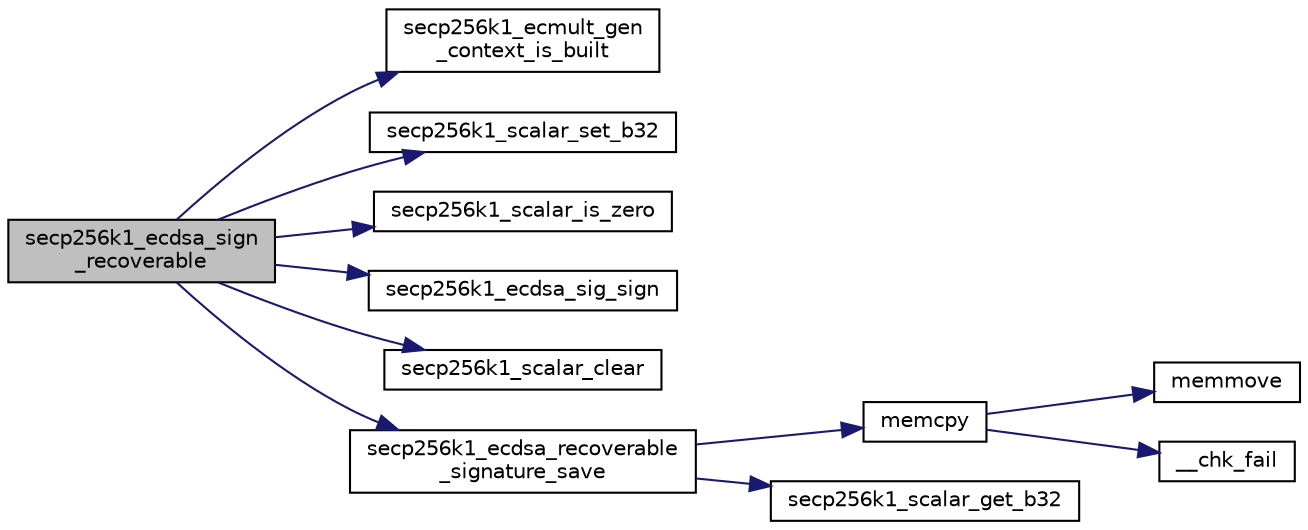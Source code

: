 digraph "secp256k1_ecdsa_sign_recoverable"
{
  edge [fontname="Helvetica",fontsize="10",labelfontname="Helvetica",labelfontsize="10"];
  node [fontname="Helvetica",fontsize="10",shape=record];
  rankdir="LR";
  Node252 [label="secp256k1_ecdsa_sign\l_recoverable",height=0.2,width=0.4,color="black", fillcolor="grey75", style="filled", fontcolor="black"];
  Node252 -> Node253 [color="midnightblue",fontsize="10",style="solid",fontname="Helvetica"];
  Node253 [label="secp256k1_ecmult_gen\l_context_is_built",height=0.2,width=0.4,color="black", fillcolor="white", style="filled",URL="$d6/d76/ecmult__gen_8h.html#a9a40662d6ed2cbab43dbddc25f570f97"];
  Node252 -> Node254 [color="midnightblue",fontsize="10",style="solid",fontname="Helvetica"];
  Node254 [label="secp256k1_scalar_set_b32",height=0.2,width=0.4,color="black", fillcolor="white", style="filled",URL="$db/d94/scalar_8h.html#a25cc2d45ae1d1765d07c3313cdf46fa0",tooltip="Set a scalar from a big endian byte array. "];
  Node252 -> Node255 [color="midnightblue",fontsize="10",style="solid",fontname="Helvetica"];
  Node255 [label="secp256k1_scalar_is_zero",height=0.2,width=0.4,color="black", fillcolor="white", style="filled",URL="$db/d94/scalar_8h.html#a3f0ac84fe49a1c1f51212582a2c149d4",tooltip="Check whether a scalar equals zero. "];
  Node252 -> Node256 [color="midnightblue",fontsize="10",style="solid",fontname="Helvetica"];
  Node256 [label="secp256k1_ecdsa_sig_sign",height=0.2,width=0.4,color="black", fillcolor="white", style="filled",URL="$d5/d5d/ecdsa_8h.html#a5bf6905e00ae8571465a52e3165c6e6e"];
  Node252 -> Node257 [color="midnightblue",fontsize="10",style="solid",fontname="Helvetica"];
  Node257 [label="secp256k1_scalar_clear",height=0.2,width=0.4,color="black", fillcolor="white", style="filled",URL="$db/d94/scalar_8h.html#ad8fb9bc2a828903963bf37806d8edd11",tooltip="Clear a scalar to prevent the leak of sensitive data. "];
  Node252 -> Node258 [color="midnightblue",fontsize="10",style="solid",fontname="Helvetica"];
  Node258 [label="secp256k1_ecdsa_recoverable\l_signature_save",height=0.2,width=0.4,color="black", fillcolor="white", style="filled",URL="$d6/d5d/recovery_2main__impl_8h.html#a58a8a03b17aeb5cb4daf2940a58663b9"];
  Node258 -> Node259 [color="midnightblue",fontsize="10",style="solid",fontname="Helvetica"];
  Node259 [label="memcpy",height=0.2,width=0.4,color="black", fillcolor="white", style="filled",URL="$d5/d9f/glibc__compat_8cpp.html#a0f46826ab0466591e136db24394923cf"];
  Node259 -> Node260 [color="midnightblue",fontsize="10",style="solid",fontname="Helvetica"];
  Node260 [label="memmove",height=0.2,width=0.4,color="black", fillcolor="white", style="filled",URL="$d5/d9f/glibc__compat_8cpp.html#a9778d49e9029dd75bc53ecbbf9f5e9a1"];
  Node259 -> Node261 [color="midnightblue",fontsize="10",style="solid",fontname="Helvetica"];
  Node261 [label="__chk_fail",height=0.2,width=0.4,color="black", fillcolor="white", style="filled",URL="$d5/d9f/glibc__compat_8cpp.html#a424ac71631da5ada2976630ff67051d1"];
  Node258 -> Node262 [color="midnightblue",fontsize="10",style="solid",fontname="Helvetica"];
  Node262 [label="secp256k1_scalar_get_b32",height=0.2,width=0.4,color="black", fillcolor="white", style="filled",URL="$db/d94/scalar_8h.html#a4fa08f8af5a23f505b44c9ef1bec1831",tooltip="Convert a scalar to a byte array. "];
}
